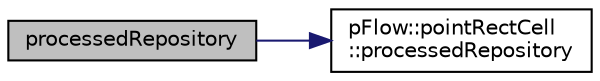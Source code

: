 digraph "processedRepository"
{
 // LATEX_PDF_SIZE
  edge [fontname="Helvetica",fontsize="10",labelfontname="Helvetica",labelfontsize="10"];
  node [fontname="Helvetica",fontsize="10",shape=record];
  rankdir="LR";
  Node1 [label="processedRepository",height=0.2,width=0.4,color="black", fillcolor="grey75", style="filled", fontcolor="black",tooltip=" "];
  Node1 -> Node2 [color="midnightblue",fontsize="10",style="solid",fontname="Helvetica"];
  Node2 [label="pFlow::pointRectCell\l::processedRepository",height=0.2,width=0.4,color="black", fillcolor="white", style="filled",URL="$classpFlow_1_1pointRectCell.html#a774cc7dd952b548bf3c8e82d2e177fc9",tooltip=" "];
}
